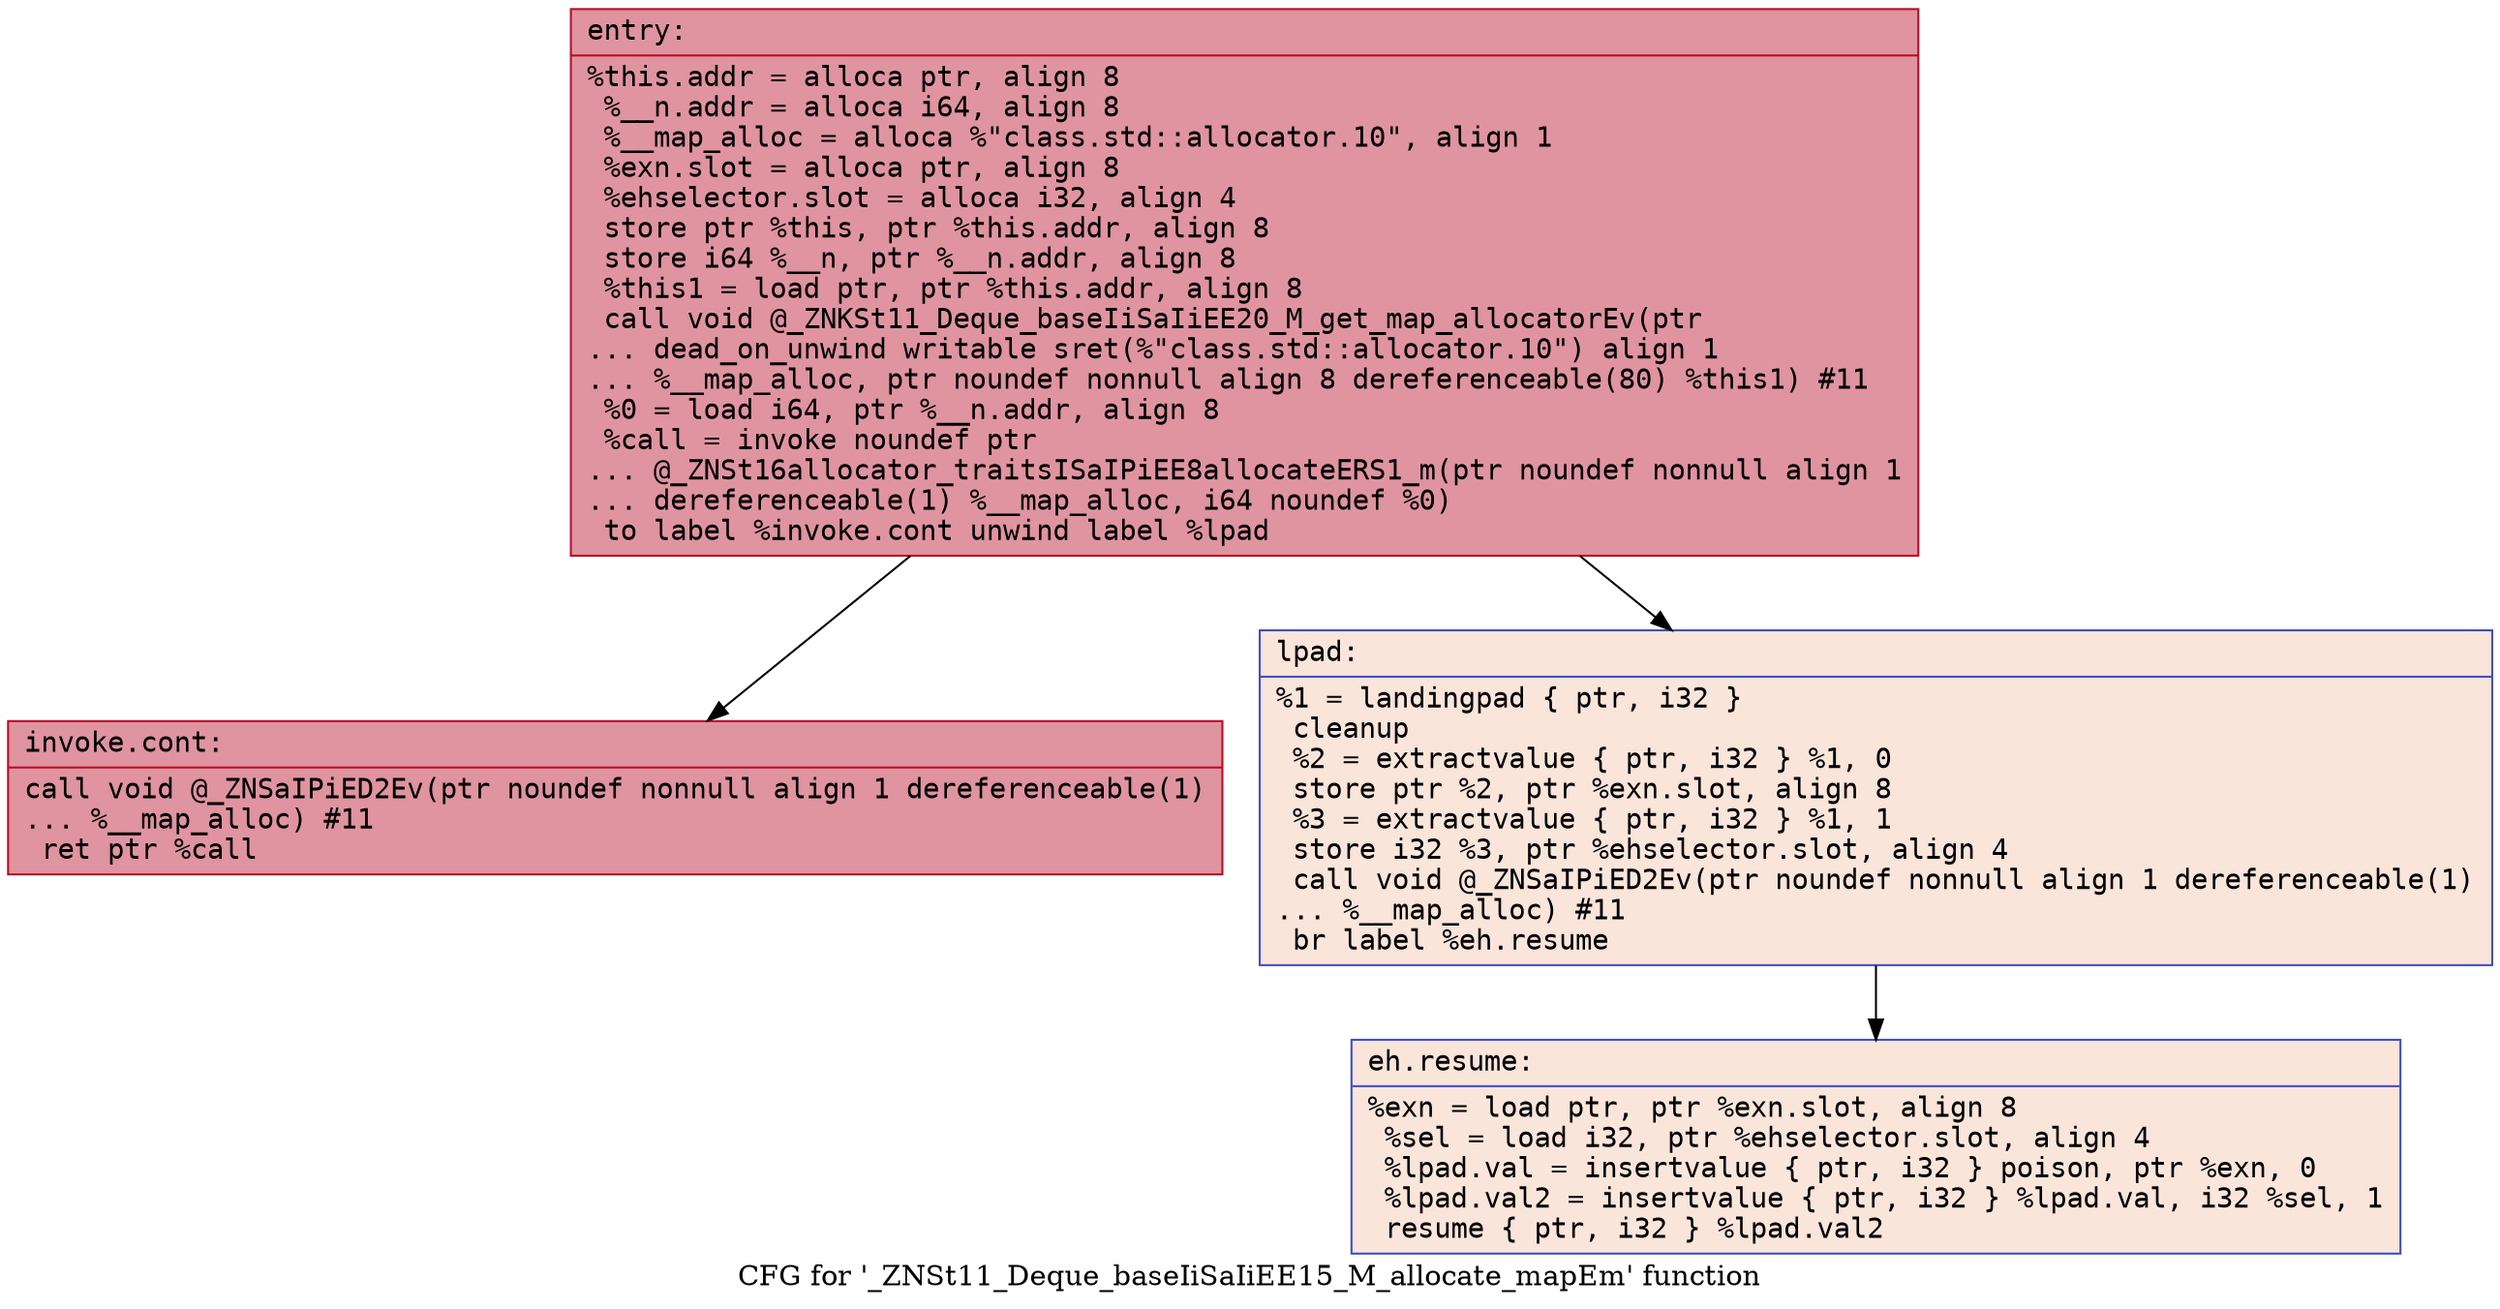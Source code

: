 digraph "CFG for '_ZNSt11_Deque_baseIiSaIiEE15_M_allocate_mapEm' function" {
	label="CFG for '_ZNSt11_Deque_baseIiSaIiEE15_M_allocate_mapEm' function";

	Node0x564619418f90 [shape=record,color="#b70d28ff", style=filled, fillcolor="#b70d2870" fontname="Courier",label="{entry:\l|  %this.addr = alloca ptr, align 8\l  %__n.addr = alloca i64, align 8\l  %__map_alloc = alloca %\"class.std::allocator.10\", align 1\l  %exn.slot = alloca ptr, align 8\l  %ehselector.slot = alloca i32, align 4\l  store ptr %this, ptr %this.addr, align 8\l  store i64 %__n, ptr %__n.addr, align 8\l  %this1 = load ptr, ptr %this.addr, align 8\l  call void @_ZNKSt11_Deque_baseIiSaIiEE20_M_get_map_allocatorEv(ptr\l... dead_on_unwind writable sret(%\"class.std::allocator.10\") align 1\l... %__map_alloc, ptr noundef nonnull align 8 dereferenceable(80) %this1) #11\l  %0 = load i64, ptr %__n.addr, align 8\l  %call = invoke noundef ptr\l... @_ZNSt16allocator_traitsISaIPiEE8allocateERS1_m(ptr noundef nonnull align 1\l... dereferenceable(1) %__map_alloc, i64 noundef %0)\l          to label %invoke.cont unwind label %lpad\l}"];
	Node0x564619418f90 -> Node0x564619419650[tooltip="entry -> invoke.cont\nProbability 100.00%" ];
	Node0x564619418f90 -> Node0x5646194196d0[tooltip="entry -> lpad\nProbability 0.00%" ];
	Node0x564619419650 [shape=record,color="#b70d28ff", style=filled, fillcolor="#b70d2870" fontname="Courier",label="{invoke.cont:\l|  call void @_ZNSaIPiED2Ev(ptr noundef nonnull align 1 dereferenceable(1)\l... %__map_alloc) #11\l  ret ptr %call\l}"];
	Node0x5646194196d0 [shape=record,color="#3d50c3ff", style=filled, fillcolor="#f4c5ad70" fontname="Courier",label="{lpad:\l|  %1 = landingpad \{ ptr, i32 \}\l          cleanup\l  %2 = extractvalue \{ ptr, i32 \} %1, 0\l  store ptr %2, ptr %exn.slot, align 8\l  %3 = extractvalue \{ ptr, i32 \} %1, 1\l  store i32 %3, ptr %ehselector.slot, align 4\l  call void @_ZNSaIPiED2Ev(ptr noundef nonnull align 1 dereferenceable(1)\l... %__map_alloc) #11\l  br label %eh.resume\l}"];
	Node0x5646194196d0 -> Node0x564619419e50[tooltip="lpad -> eh.resume\nProbability 100.00%" ];
	Node0x564619419e50 [shape=record,color="#3d50c3ff", style=filled, fillcolor="#f4c5ad70" fontname="Courier",label="{eh.resume:\l|  %exn = load ptr, ptr %exn.slot, align 8\l  %sel = load i32, ptr %ehselector.slot, align 4\l  %lpad.val = insertvalue \{ ptr, i32 \} poison, ptr %exn, 0\l  %lpad.val2 = insertvalue \{ ptr, i32 \} %lpad.val, i32 %sel, 1\l  resume \{ ptr, i32 \} %lpad.val2\l}"];
}
